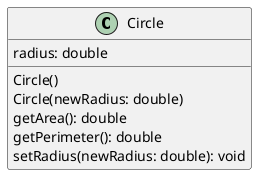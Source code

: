 @startuml
class Circle {
    radius: double

    Circle()
    Circle(newRadius: double)
    getArea(): double
    getPerimeter(): double
    setRadius(newRadius: double): void
}
@enduml
